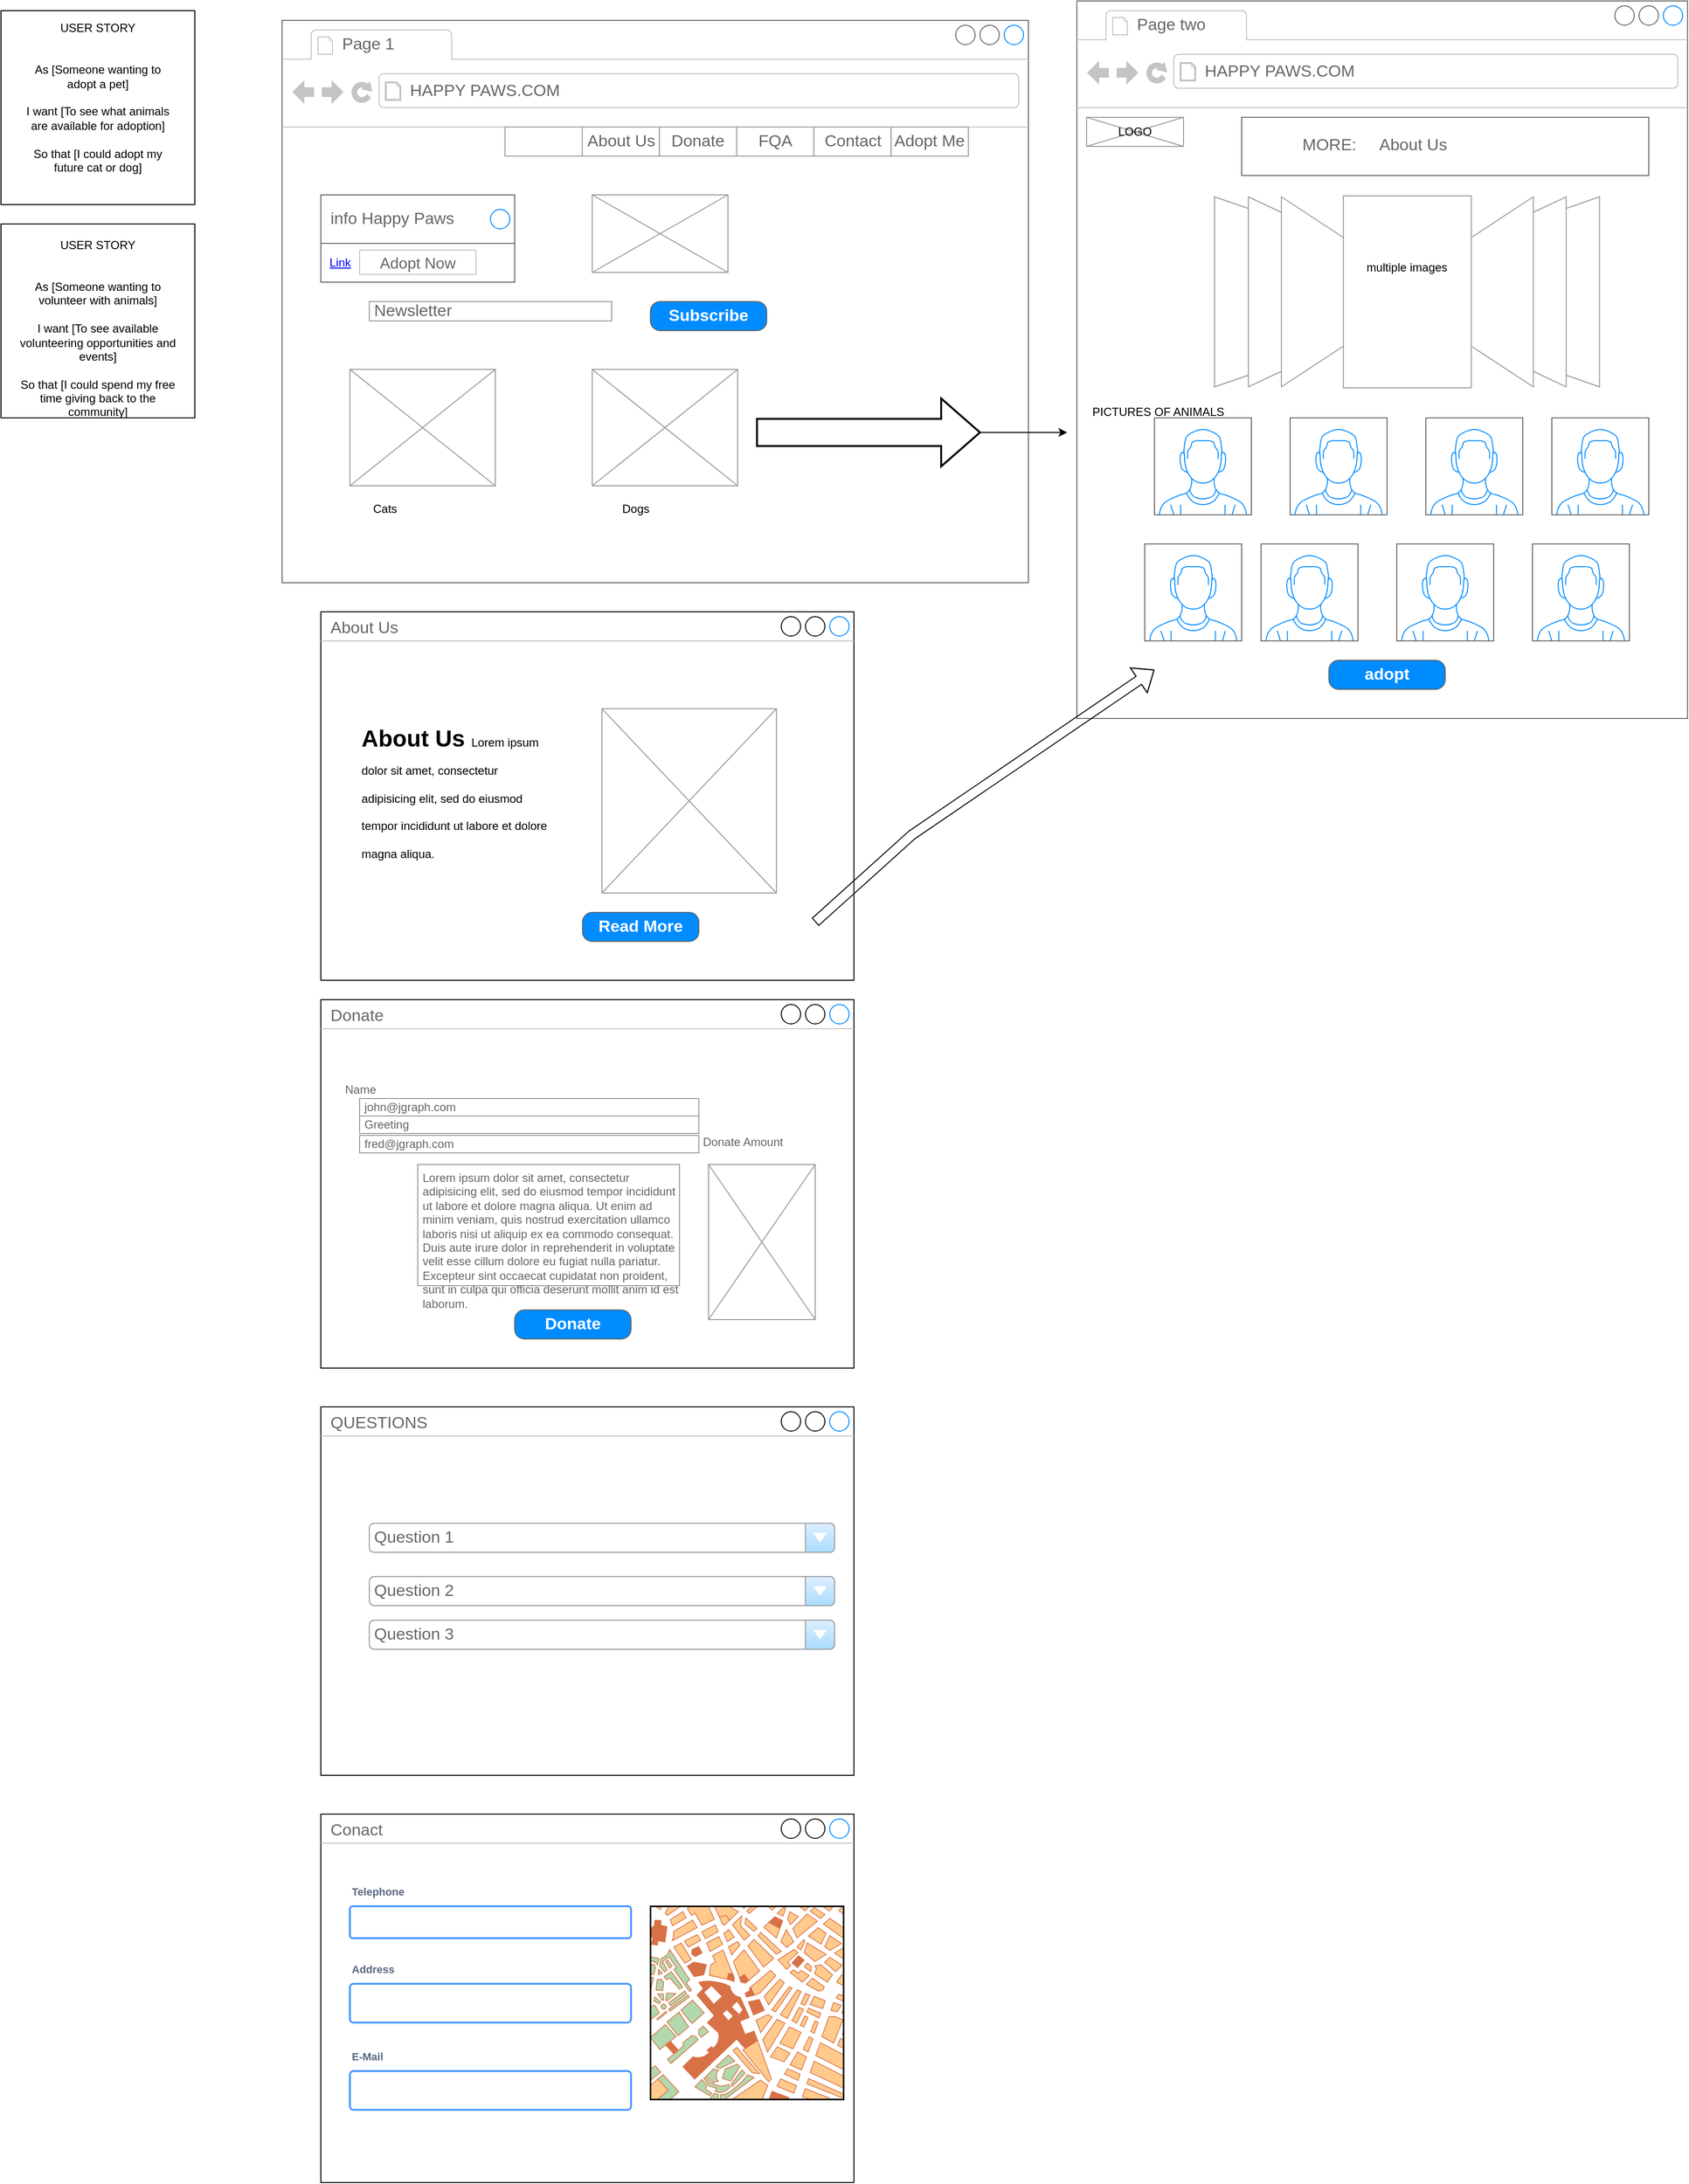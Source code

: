 <mxfile version="24.7.1" type="github">
  <diagram name="Page-1" id="H-CeVur-nIwIJ70glmqp">
    <mxGraphModel dx="4247" dy="1907" grid="1" gridSize="10" guides="1" tooltips="1" connect="1" arrows="1" fold="1" page="1" pageScale="1" pageWidth="850" pageHeight="1100" math="0" shadow="0">
      <root>
        <mxCell id="0" />
        <mxCell id="1" parent="0" />
        <mxCell id="7SDoAK0suNpCzh-hyjHh-1" value="" style="strokeWidth=1;shadow=0;dashed=0;align=center;html=1;shape=mxgraph.mockup.containers.browserWindow;rSize=0;strokeColor=#666666;strokeColor2=#008cff;strokeColor3=#c4c4c4;mainText=,;recursiveResize=0;fontFamily=Helvetica;" parent="1" vertex="1">
          <mxGeometry x="-1510" y="-180" width="630" height="740" as="geometry" />
        </mxCell>
        <mxCell id="7SDoAK0suNpCzh-hyjHh-2" value="Page two" style="strokeWidth=1;shadow=0;dashed=0;align=center;html=1;shape=mxgraph.mockup.containers.anchor;fontSize=17;fontColor=#666666;align=left;whiteSpace=wrap;" parent="7SDoAK0suNpCzh-hyjHh-1" vertex="1">
          <mxGeometry x="60" y="12" width="110" height="26" as="geometry" />
        </mxCell>
        <mxCell id="7SDoAK0suNpCzh-hyjHh-3" value="HAPPY PAWS.COM" style="strokeWidth=1;shadow=0;dashed=0;align=center;html=1;shape=mxgraph.mockup.containers.anchor;rSize=0;fontSize=17;fontColor=#666666;align=left;" parent="7SDoAK0suNpCzh-hyjHh-1" vertex="1">
          <mxGeometry x="130" y="60" width="250" height="26" as="geometry" />
        </mxCell>
        <mxCell id="7SDoAK0suNpCzh-hyjHh-16" value="" style="verticalLabelPosition=bottom;shadow=0;dashed=0;align=center;html=1;verticalAlign=top;strokeWidth=1;shape=mxgraph.mockup.graphics.simpleIcon;strokeColor=#999999;" parent="7SDoAK0suNpCzh-hyjHh-1" vertex="1">
          <mxGeometry x="10" y="120" width="100" height="30" as="geometry" />
        </mxCell>
        <mxCell id="7SDoAK0suNpCzh-hyjHh-17" value="LOGO" style="text;html=1;align=center;verticalAlign=middle;whiteSpace=wrap;rounded=0;" parent="7SDoAK0suNpCzh-hyjHh-1" vertex="1">
          <mxGeometry x="30" y="120" width="60" height="30" as="geometry" />
        </mxCell>
        <mxCell id="7SDoAK0suNpCzh-hyjHh-19" value="" style="verticalLabelPosition=bottom;shadow=0;dashed=0;align=center;html=1;verticalAlign=top;strokeWidth=1;shape=mxgraph.mockup.navigation.coverFlow;strokeColor=#999999;" parent="7SDoAK0suNpCzh-hyjHh-1" vertex="1">
          <mxGeometry x="140" y="200" width="400" height="200" as="geometry" />
        </mxCell>
        <mxCell id="7SDoAK0suNpCzh-hyjHh-22" value="multiple images" style="text;html=1;align=center;verticalAlign=middle;whiteSpace=wrap;rounded=0;" parent="7SDoAK0suNpCzh-hyjHh-1" vertex="1">
          <mxGeometry x="282.5" y="230" width="115" height="90" as="geometry" />
        </mxCell>
        <mxCell id="psdlCT42CZUNaAU6jx8q-65" value="&amp;nbsp; &amp;nbsp; &amp;nbsp; &amp;nbsp; &amp;nbsp; &amp;nbsp; MORE:&amp;nbsp; &amp;nbsp; &amp;nbsp;About Us" style="strokeWidth=1;shadow=0;dashed=0;align=center;html=1;shape=mxgraph.mockup.text.textBox;fontColor=#666666;align=left;fontSize=17;spacingLeft=4;spacingTop=-3;whiteSpace=wrap;strokeColor=#666666;mainText=" parent="7SDoAK0suNpCzh-hyjHh-1" vertex="1">
          <mxGeometry x="170" y="120" width="420" height="60" as="geometry" />
        </mxCell>
        <mxCell id="psdlCT42CZUNaAU6jx8q-69" value="" style="verticalLabelPosition=bottom;shadow=0;dashed=0;align=center;html=1;verticalAlign=top;strokeWidth=1;shape=mxgraph.mockup.containers.userMale;strokeColor=#666666;strokeColor2=#008cff;" parent="7SDoAK0suNpCzh-hyjHh-1" vertex="1">
          <mxGeometry x="80" y="430" width="100" height="100" as="geometry" />
        </mxCell>
        <mxCell id="psdlCT42CZUNaAU6jx8q-76" value="" style="verticalLabelPosition=bottom;shadow=0;dashed=0;align=center;html=1;verticalAlign=top;strokeWidth=1;shape=mxgraph.mockup.containers.userMale;strokeColor=#666666;strokeColor2=#008cff;" parent="7SDoAK0suNpCzh-hyjHh-1" vertex="1">
          <mxGeometry x="490" y="430" width="100" height="100" as="geometry" />
        </mxCell>
        <mxCell id="psdlCT42CZUNaAU6jx8q-75" value="" style="verticalLabelPosition=bottom;shadow=0;dashed=0;align=center;html=1;verticalAlign=top;strokeWidth=1;shape=mxgraph.mockup.containers.userMale;strokeColor=#666666;strokeColor2=#008cff;" parent="7SDoAK0suNpCzh-hyjHh-1" vertex="1">
          <mxGeometry x="360" y="430" width="100" height="100" as="geometry" />
        </mxCell>
        <mxCell id="psdlCT42CZUNaAU6jx8q-74" value="" style="verticalLabelPosition=bottom;shadow=0;dashed=0;align=center;html=1;verticalAlign=top;strokeWidth=1;shape=mxgraph.mockup.containers.userMale;strokeColor=#666666;strokeColor2=#008cff;" parent="7SDoAK0suNpCzh-hyjHh-1" vertex="1">
          <mxGeometry x="220" y="430" width="100" height="100" as="geometry" />
        </mxCell>
        <mxCell id="psdlCT42CZUNaAU6jx8q-73" value="" style="verticalLabelPosition=bottom;shadow=0;dashed=0;align=center;html=1;verticalAlign=top;strokeWidth=1;shape=mxgraph.mockup.containers.userMale;strokeColor=#666666;strokeColor2=#008cff;" parent="7SDoAK0suNpCzh-hyjHh-1" vertex="1">
          <mxGeometry x="470" y="560" width="100" height="100" as="geometry" />
        </mxCell>
        <mxCell id="psdlCT42CZUNaAU6jx8q-72" value="" style="verticalLabelPosition=bottom;shadow=0;dashed=0;align=center;html=1;verticalAlign=top;strokeWidth=1;shape=mxgraph.mockup.containers.userMale;strokeColor=#666666;strokeColor2=#008cff;" parent="7SDoAK0suNpCzh-hyjHh-1" vertex="1">
          <mxGeometry x="330" y="560" width="100" height="100" as="geometry" />
        </mxCell>
        <mxCell id="psdlCT42CZUNaAU6jx8q-71" value="" style="verticalLabelPosition=bottom;shadow=0;dashed=0;align=center;html=1;verticalAlign=top;strokeWidth=1;shape=mxgraph.mockup.containers.userMale;strokeColor=#666666;strokeColor2=#008cff;" parent="7SDoAK0suNpCzh-hyjHh-1" vertex="1">
          <mxGeometry x="190" y="560" width="100" height="100" as="geometry" />
        </mxCell>
        <mxCell id="psdlCT42CZUNaAU6jx8q-70" value="" style="verticalLabelPosition=bottom;shadow=0;dashed=0;align=center;html=1;verticalAlign=top;strokeWidth=1;shape=mxgraph.mockup.containers.userMale;strokeColor=#666666;strokeColor2=#008cff;" parent="7SDoAK0suNpCzh-hyjHh-1" vertex="1">
          <mxGeometry x="70" y="560" width="100" height="100" as="geometry" />
        </mxCell>
        <mxCell id="psdlCT42CZUNaAU6jx8q-77" value="PICTURES OF ANIMALS" style="text;strokeColor=none;fillColor=none;spacingLeft=4;spacingRight=4;overflow=hidden;rotatable=0;points=[[0,0.5],[1,0.5]];portConstraint=eastwest;fontSize=12;whiteSpace=wrap;html=1;" parent="7SDoAK0suNpCzh-hyjHh-1" vertex="1">
          <mxGeometry x="10" y="410" width="150" height="40" as="geometry" />
        </mxCell>
        <mxCell id="vfyOHPa1_x5kbO3Vh60z-1" value="adopt" style="strokeWidth=1;shadow=0;dashed=0;align=center;html=1;shape=mxgraph.mockup.buttons.button;strokeColor=#666666;fontColor=#ffffff;mainText=;buttonStyle=round;fontSize=17;fontStyle=1;fillColor=#008cff;whiteSpace=wrap;" vertex="1" parent="7SDoAK0suNpCzh-hyjHh-1">
          <mxGeometry x="260" y="680" width="120" height="30" as="geometry" />
        </mxCell>
        <mxCell id="psdlCT42CZUNaAU6jx8q-2" value="" style="whiteSpace=wrap;html=1;aspect=fixed;" parent="1" vertex="1">
          <mxGeometry x="-2620" y="-170" width="200" height="200" as="geometry" />
        </mxCell>
        <mxCell id="psdlCT42CZUNaAU6jx8q-3" value="USER STORY&lt;div&gt;&lt;br&gt;&lt;/div&gt;&lt;div&gt;&lt;br&gt;&lt;/div&gt;&lt;div&gt;As [Someone wanting to adopt a pet]&lt;/div&gt;&lt;div&gt;&lt;br&gt;&lt;/div&gt;&lt;div&gt;I want [To see what animals are available for adoption]&lt;/div&gt;&lt;div&gt;&lt;br&gt;&lt;/div&gt;&lt;div&gt;So that [I could adopt my future cat or dog]&lt;/div&gt;&lt;div&gt;&lt;br&gt;&lt;/div&gt;&lt;div&gt;&lt;br&gt;&lt;/div&gt;&lt;div&gt;&lt;br&gt;&lt;/div&gt;&lt;div&gt;&lt;br&gt;&lt;/div&gt;&lt;div&gt;&lt;br&gt;&lt;/div&gt;&lt;div&gt;&lt;br&gt;&lt;/div&gt;&lt;div&gt;&lt;br&gt;&lt;/div&gt;" style="text;html=1;align=center;verticalAlign=middle;whiteSpace=wrap;rounded=0;" parent="1" vertex="1">
          <mxGeometry x="-2600" y="-90" width="160" height="120" as="geometry" />
        </mxCell>
        <mxCell id="psdlCT42CZUNaAU6jx8q-6" value="" style="whiteSpace=wrap;html=1;aspect=fixed;" parent="1" vertex="1">
          <mxGeometry x="-2620" y="50" width="200" height="200" as="geometry" />
        </mxCell>
        <mxCell id="psdlCT42CZUNaAU6jx8q-7" value="USER STORY&lt;div&gt;&lt;br&gt;&lt;/div&gt;&lt;div&gt;&lt;br&gt;&lt;/div&gt;&lt;div&gt;As [Someone wanting to volunteer with animals]&lt;/div&gt;&lt;div&gt;&lt;br&gt;&lt;/div&gt;&lt;div&gt;I want [To see available volunteering opportunities and events]&lt;/div&gt;&lt;div&gt;&lt;br&gt;&lt;/div&gt;&lt;div&gt;So that [I could spend my free time giving back to the community]&lt;/div&gt;&lt;div&gt;&lt;br&gt;&lt;/div&gt;" style="text;html=1;align=center;verticalAlign=middle;whiteSpace=wrap;rounded=0;" parent="1" vertex="1">
          <mxGeometry x="-2610" y="100" width="180" height="130" as="geometry" />
        </mxCell>
        <mxCell id="psdlCT42CZUNaAU6jx8q-62" value="" style="strokeWidth=1;shadow=0;dashed=0;align=center;html=1;shape=mxgraph.mockup.containers.browserWindow;rSize=0;strokeColor=#666666;strokeColor2=#008cff;strokeColor3=#c4c4c4;mainText=,;recursiveResize=0;" parent="1" vertex="1">
          <mxGeometry x="-2330" y="-160" width="770" height="580" as="geometry" />
        </mxCell>
        <mxCell id="psdlCT42CZUNaAU6jx8q-63" value="Page 1" style="strokeWidth=1;shadow=0;dashed=0;align=center;html=1;shape=mxgraph.mockup.containers.anchor;fontSize=17;fontColor=#666666;align=left;whiteSpace=wrap;" parent="psdlCT42CZUNaAU6jx8q-62" vertex="1">
          <mxGeometry x="60" y="12" width="110" height="26" as="geometry" />
        </mxCell>
        <mxCell id="psdlCT42CZUNaAU6jx8q-64" value="HAPPY PAWS.COM" style="strokeWidth=1;shadow=0;dashed=0;align=center;html=1;shape=mxgraph.mockup.containers.anchor;rSize=0;fontSize=17;fontColor=#666666;align=left;" parent="psdlCT42CZUNaAU6jx8q-62" vertex="1">
          <mxGeometry x="130" y="60" width="250" height="26" as="geometry" />
        </mxCell>
        <mxCell id="psdlCT42CZUNaAU6jx8q-78" value="" style="strokeWidth=1;shadow=0;dashed=0;align=center;html=1;shape=mxgraph.mockup.forms.rrect;rSize=0;strokeColor=#999999;" parent="psdlCT42CZUNaAU6jx8q-62" vertex="1">
          <mxGeometry x="230" y="110" width="478" height="30" as="geometry" />
        </mxCell>
        <mxCell id="psdlCT42CZUNaAU6jx8q-80" value="About Us" style="strokeColor=inherit;fillColor=inherit;gradientColor=inherit;strokeWidth=1;shadow=0;dashed=0;align=center;html=1;shape=mxgraph.mockup.forms.rrect;rSize=0;fontSize=17;fontColor=#666666;whiteSpace=wrap;" parent="psdlCT42CZUNaAU6jx8q-78" vertex="1">
          <mxGeometry x="79.667" width="79.667" height="30" as="geometry" />
        </mxCell>
        <mxCell id="psdlCT42CZUNaAU6jx8q-81" value="Donate" style="strokeColor=inherit;fillColor=inherit;gradientColor=inherit;strokeWidth=1;shadow=0;dashed=0;align=center;html=1;shape=mxgraph.mockup.forms.rrect;rSize=0;fontSize=17;fontColor=#666666;whiteSpace=wrap;" parent="psdlCT42CZUNaAU6jx8q-78" vertex="1">
          <mxGeometry x="159.333" width="79.667" height="30" as="geometry" />
        </mxCell>
        <mxCell id="psdlCT42CZUNaAU6jx8q-82" value="FQA" style="strokeColor=inherit;fillColor=inherit;gradientColor=inherit;strokeWidth=1;shadow=0;dashed=0;align=center;html=1;shape=mxgraph.mockup.forms.rrect;rSize=0;fontSize=17;fontColor=#666666;whiteSpace=wrap;" parent="psdlCT42CZUNaAU6jx8q-78" vertex="1">
          <mxGeometry x="239.0" width="79.667" height="30" as="geometry" />
        </mxCell>
        <mxCell id="psdlCT42CZUNaAU6jx8q-83" value="Contact" style="strokeColor=inherit;fillColor=inherit;gradientColor=inherit;strokeWidth=1;shadow=0;dashed=0;align=center;html=1;shape=mxgraph.mockup.forms.rrect;rSize=0;fontSize=17;fontColor=#666666;whiteSpace=wrap;" parent="psdlCT42CZUNaAU6jx8q-78" vertex="1">
          <mxGeometry x="318.667" width="79.667" height="30" as="geometry" />
        </mxCell>
        <mxCell id="psdlCT42CZUNaAU6jx8q-84" value="Adopt Me" style="strokeColor=inherit;fillColor=inherit;gradientColor=inherit;strokeWidth=1;shadow=0;dashed=0;align=center;html=1;shape=mxgraph.mockup.forms.rrect;rSize=0;fontSize=17;fontColor=#666666;whiteSpace=wrap;" parent="psdlCT42CZUNaAU6jx8q-78" vertex="1">
          <mxGeometry x="398.333" width="79.667" height="30" as="geometry" />
        </mxCell>
        <mxCell id="psdlCT42CZUNaAU6jx8q-85" value="" style="strokeWidth=1;shadow=0;dashed=0;align=center;html=1;shape=mxgraph.mockup.containers.rrect;rSize=0;strokeColor=#666666;fontColor=#666666;fontSize=17;verticalAlign=top;whiteSpace=wrap;fillColor=#ffffff;spacingTop=32;" parent="psdlCT42CZUNaAU6jx8q-62" vertex="1">
          <mxGeometry x="40" y="180" width="200" height="90" as="geometry" />
        </mxCell>
        <mxCell id="psdlCT42CZUNaAU6jx8q-86" value="info Happy Paws" style="strokeWidth=1;shadow=0;dashed=0;align=center;html=1;shape=mxgraph.mockup.containers.rrect;rSize=0;fontSize=17;fontColor=#666666;strokeColor=#666666;align=left;spacingLeft=8;fillColor=#ffffff;resizeWidth=1;whiteSpace=wrap;" parent="psdlCT42CZUNaAU6jx8q-85" vertex="1">
          <mxGeometry width="200" height="50" relative="1" as="geometry" />
        </mxCell>
        <mxCell id="psdlCT42CZUNaAU6jx8q-87" value="" style="shape=ellipse;strokeColor=#008cff;resizable=0;fillColor=none;html=1;" parent="psdlCT42CZUNaAU6jx8q-86" vertex="1">
          <mxGeometry x="1" y="0.5" width="20" height="20" relative="1" as="geometry">
            <mxPoint x="-25" y="-10" as="offset" />
          </mxGeometry>
        </mxCell>
        <mxCell id="psdlCT42CZUNaAU6jx8q-88" value="Adopt Now" style="strokeWidth=1;shadow=0;dashed=0;align=center;html=1;shape=mxgraph.mockup.containers.rrect;rSize=0;fontSize=16;fontColor=#666666;strokeColor=#c4c4c4;resizable=0;whiteSpace=wrap;fillColor=#ffffff;" parent="psdlCT42CZUNaAU6jx8q-85" vertex="1">
          <mxGeometry x="0.5" y="1" width="120" height="25" relative="1" as="geometry">
            <mxPoint x="-60" y="-33" as="offset" />
          </mxGeometry>
        </mxCell>
        <UserObject label="Link" link="https://www.draw.io" id="psdlCT42CZUNaAU6jx8q-91">
          <mxCell style="text;html=1;strokeColor=none;fillColor=none;whiteSpace=wrap;align=center;verticalAlign=middle;fontColor=#0000EE;fontStyle=4;" parent="psdlCT42CZUNaAU6jx8q-85" vertex="1">
            <mxGeometry x="-10" y="50" width="60" height="40" as="geometry" />
          </mxCell>
        </UserObject>
        <mxCell id="psdlCT42CZUNaAU6jx8q-89" value="" style="verticalLabelPosition=bottom;shadow=0;dashed=0;align=center;html=1;verticalAlign=top;strokeWidth=1;shape=mxgraph.mockup.graphics.simpleIcon;strokeColor=#999999;" parent="psdlCT42CZUNaAU6jx8q-62" vertex="1">
          <mxGeometry x="320" y="180" width="140" height="80" as="geometry" />
        </mxCell>
        <mxCell id="psdlCT42CZUNaAU6jx8q-93" value="Newsletter" style="strokeWidth=1;shadow=0;dashed=0;align=center;html=1;shape=mxgraph.mockup.forms.pwField;strokeColor=#999999;mainText=;align=left;fontColor=#666666;fontSize=17;spacingLeft=3;" parent="psdlCT42CZUNaAU6jx8q-62" vertex="1">
          <mxGeometry x="90" y="290" width="250" height="20" as="geometry" />
        </mxCell>
        <mxCell id="psdlCT42CZUNaAU6jx8q-96" value="" style="verticalLabelPosition=bottom;shadow=0;dashed=0;align=center;html=1;verticalAlign=top;strokeWidth=1;shape=mxgraph.mockup.graphics.simpleIcon;strokeColor=#999999;" parent="psdlCT42CZUNaAU6jx8q-62" vertex="1">
          <mxGeometry x="70" y="360" width="150" height="120" as="geometry" />
        </mxCell>
        <mxCell id="psdlCT42CZUNaAU6jx8q-97" value="" style="verticalLabelPosition=bottom;shadow=0;dashed=0;align=center;html=1;verticalAlign=top;strokeWidth=1;shape=mxgraph.mockup.graphics.simpleIcon;strokeColor=#999999;" parent="psdlCT42CZUNaAU6jx8q-62" vertex="1">
          <mxGeometry x="320" y="360" width="150" height="120" as="geometry" />
        </mxCell>
        <mxCell id="psdlCT42CZUNaAU6jx8q-99" value="Dogs" style="text;strokeColor=none;fillColor=none;spacingLeft=4;spacingRight=4;overflow=hidden;rotatable=0;points=[[0,0.5],[1,0.5]];portConstraint=eastwest;fontSize=12;whiteSpace=wrap;html=1;" parent="psdlCT42CZUNaAU6jx8q-62" vertex="1">
          <mxGeometry x="345" y="490" width="115" height="30" as="geometry" />
        </mxCell>
        <mxCell id="psdlCT42CZUNaAU6jx8q-98" value="Cats" style="text;strokeColor=none;fillColor=none;spacingLeft=4;spacingRight=4;overflow=hidden;rotatable=0;points=[[0,0.5],[1,0.5]];portConstraint=eastwest;fontSize=12;whiteSpace=wrap;html=1;" parent="psdlCT42CZUNaAU6jx8q-62" vertex="1">
          <mxGeometry x="87.5" y="490" width="115" height="30" as="geometry" />
        </mxCell>
        <mxCell id="psdlCT42CZUNaAU6jx8q-103" style="edgeStyle=orthogonalEdgeStyle;rounded=0;orthogonalLoop=1;jettySize=auto;html=1;exitX=1;exitY=0.5;exitDx=0;exitDy=0;exitPerimeter=0;" parent="psdlCT42CZUNaAU6jx8q-62" source="psdlCT42CZUNaAU6jx8q-102" edge="1">
          <mxGeometry relative="1" as="geometry">
            <mxPoint x="810" y="425" as="targetPoint" />
          </mxGeometry>
        </mxCell>
        <mxCell id="psdlCT42CZUNaAU6jx8q-102" value="" style="verticalLabelPosition=bottom;verticalAlign=top;html=1;strokeWidth=2;shape=mxgraph.arrows2.arrow;dy=0.6;dx=40;notch=0;" parent="psdlCT42CZUNaAU6jx8q-62" vertex="1">
          <mxGeometry x="490" y="390" width="230" height="70" as="geometry" />
        </mxCell>
        <mxCell id="psdlCT42CZUNaAU6jx8q-142" value="Subscribe" style="strokeWidth=1;shadow=0;dashed=0;align=center;html=1;shape=mxgraph.mockup.buttons.button;strokeColor=#666666;fontColor=#ffffff;mainText=;buttonStyle=round;fontSize=17;fontStyle=1;fillColor=#008cff;whiteSpace=wrap;" parent="psdlCT42CZUNaAU6jx8q-62" vertex="1">
          <mxGeometry x="380" y="290" width="120" height="30" as="geometry" />
        </mxCell>
        <mxCell id="psdlCT42CZUNaAU6jx8q-104" value="About Us" style="strokeWidth=1;shadow=0;dashed=0;align=center;html=1;shape=mxgraph.mockup.containers.window;align=left;verticalAlign=top;spacingLeft=8;strokeColor2=#008cff;strokeColor3=#c4c4c4;fontColor=#666666;mainText=;fontSize=17;labelBackgroundColor=none;whiteSpace=wrap;" parent="1" vertex="1">
          <mxGeometry x="-2290" y="450" width="550" height="380" as="geometry" />
        </mxCell>
        <mxCell id="psdlCT42CZUNaAU6jx8q-105" value="" style="verticalLabelPosition=bottom;shadow=0;dashed=0;align=center;html=1;verticalAlign=top;strokeWidth=1;shape=mxgraph.mockup.graphics.simpleIcon;strokeColor=#999999;" parent="1" vertex="1">
          <mxGeometry x="-2000" y="550" width="180" height="190" as="geometry" />
        </mxCell>
        <mxCell id="psdlCT42CZUNaAU6jx8q-106" value="&lt;h1 style=&quot;margin-top: 0px;&quot;&gt;&lt;span style=&quot;background-color: initial;&quot;&gt;About Us&amp;nbsp;&lt;/span&gt;&lt;span style=&quot;background-color: initial; font-size: 12px; font-weight: normal;&quot;&gt;Lorem ipsum dolor sit amet, consectetur adipisicing elit, sed do eiusmod tempor incididunt ut labore et dolore magna aliqua.&lt;/span&gt;&lt;br&gt;&lt;/h1&gt;" style="text;html=1;whiteSpace=wrap;overflow=hidden;rounded=0;" parent="1" vertex="1">
          <mxGeometry x="-2250" y="560" width="200" height="200" as="geometry" />
        </mxCell>
        <mxCell id="psdlCT42CZUNaAU6jx8q-109" value="" style="shape=flexArrow;endArrow=classic;html=1;rounded=0;entryX=0.127;entryY=0.932;entryDx=0;entryDy=0;entryPerimeter=0;" parent="1" target="7SDoAK0suNpCzh-hyjHh-1" edge="1">
          <mxGeometry width="50" height="50" relative="1" as="geometry">
            <mxPoint x="-1780" y="770" as="sourcePoint" />
            <mxPoint x="-1590" y="600" as="targetPoint" />
            <Array as="points">
              <mxPoint x="-1680" y="680" />
            </Array>
          </mxGeometry>
        </mxCell>
        <mxCell id="psdlCT42CZUNaAU6jx8q-111" value="Donate" style="strokeWidth=1;shadow=0;dashed=0;align=center;html=1;shape=mxgraph.mockup.containers.window;align=left;verticalAlign=top;spacingLeft=8;strokeColor2=#008cff;strokeColor3=#c4c4c4;fontColor=#666666;mainText=;fontSize=17;labelBackgroundColor=none;whiteSpace=wrap;" parent="1" vertex="1">
          <mxGeometry x="-2290" y="850" width="550" height="380" as="geometry" />
        </mxCell>
        <mxCell id="psdlCT42CZUNaAU6jx8q-123" value="Donate Amount" style="strokeWidth=1;shadow=0;dashed=0;align=center;html=1;shape=mxgraph.mockup.forms.anchor;align=right;spacingRight=2;fontColor=#666666;" parent="1" vertex="1">
          <mxGeometry x="-1860" y="988" width="50" height="18" as="geometry" />
        </mxCell>
        <mxCell id="psdlCT42CZUNaAU6jx8q-124" value="john@jgraph.com" style="strokeWidth=1;shadow=0;dashed=0;align=center;html=1;shape=mxgraph.mockup.forms.rrect;fillColor=#ffffff;rSize=0;fontColor=#666666;align=left;spacingLeft=3;strokeColor=#999999;" parent="1" vertex="1">
          <mxGeometry x="-2250" y="952" width="350" height="18" as="geometry" />
        </mxCell>
        <mxCell id="psdlCT42CZUNaAU6jx8q-125" value="Name" style="strokeWidth=1;shadow=0;dashed=0;align=center;html=1;shape=mxgraph.mockup.forms.anchor;align=right;spacingRight=2;fontColor=#666666;" parent="1" vertex="1">
          <mxGeometry x="-2280" y="934" width="50" height="18" as="geometry" />
        </mxCell>
        <mxCell id="psdlCT42CZUNaAU6jx8q-126" value="Greeting" style="strokeWidth=1;shadow=0;dashed=0;align=center;html=1;shape=mxgraph.mockup.forms.rrect;fillColor=#ffffff;rSize=0;fontColor=#666666;align=left;spacingLeft=3;strokeColor=#999999;" parent="1" vertex="1">
          <mxGeometry x="-2250" y="970" width="350" height="18" as="geometry" />
        </mxCell>
        <mxCell id="psdlCT42CZUNaAU6jx8q-128" value="fred@jgraph.com" style="strokeWidth=1;shadow=0;dashed=0;align=center;html=1;shape=mxgraph.mockup.forms.rrect;fillColor=#ffffff;rSize=0;fontColor=#666666;align=left;spacingLeft=3;strokeColor=#999999;" parent="1" vertex="1">
          <mxGeometry x="-2250" y="990" width="350" height="18" as="geometry" />
        </mxCell>
        <mxCell id="psdlCT42CZUNaAU6jx8q-133" value="Lorem ipsum dolor sit amet, consectetur adipisicing elit, sed do eiusmod tempor incididunt ut labore et dolore magna aliqua. Ut enim ad minim veniam, quis nostrud exercitation ullamco laboris nisi ut aliquip ex ea commodo consequat. Duis aute irure dolor in reprehenderit in voluptate velit esse cillum dolore eu fugiat nulla pariatur. Excepteur sint occaecat cupidatat non proident, sunt in culpa qui officia deserunt mollit anim id est laborum." style="strokeWidth=1;shadow=0;dashed=0;align=center;html=1;shape=mxgraph.mockup.forms.rrect;fillColor=#ffffff;rSize=0;fontColor=#666666;align=left;spacingLeft=3;strokeColor=#999999;verticalAlign=top;whiteSpace=wrap;" parent="1" vertex="1">
          <mxGeometry x="-2190" y="1020" width="270" height="125" as="geometry" />
        </mxCell>
        <mxCell id="psdlCT42CZUNaAU6jx8q-134" value="" style="verticalLabelPosition=bottom;shadow=0;dashed=0;align=center;html=1;verticalAlign=top;strokeWidth=1;shape=mxgraph.mockup.graphics.simpleIcon;strokeColor=#999999;" parent="1" vertex="1">
          <mxGeometry x="-1890" y="1020" width="110" height="160" as="geometry" />
        </mxCell>
        <mxCell id="psdlCT42CZUNaAU6jx8q-135" value="QUESTIONS" style="strokeWidth=1;shadow=0;dashed=0;align=center;html=1;shape=mxgraph.mockup.containers.window;align=left;verticalAlign=top;spacingLeft=8;strokeColor2=#008cff;strokeColor3=#c4c4c4;fontColor=#666666;mainText=;fontSize=17;labelBackgroundColor=none;whiteSpace=wrap;" parent="1" vertex="1">
          <mxGeometry x="-2290" y="1270" width="550" height="380" as="geometry" />
        </mxCell>
        <mxCell id="psdlCT42CZUNaAU6jx8q-136" value="Question 1" style="strokeWidth=1;shadow=0;dashed=0;align=center;html=1;shape=mxgraph.mockup.forms.comboBox;strokeColor=#999999;fillColor=#ddeeff;align=left;fillColor2=#aaddff;mainText=;fontColor=#666666;fontSize=17;spacingLeft=3;" parent="1" vertex="1">
          <mxGeometry x="-2240" y="1390" width="480" height="30" as="geometry" />
        </mxCell>
        <mxCell id="psdlCT42CZUNaAU6jx8q-137" value="Question 3" style="strokeWidth=1;shadow=0;dashed=0;align=center;html=1;shape=mxgraph.mockup.forms.comboBox;strokeColor=#999999;fillColor=#ddeeff;align=left;fillColor2=#aaddff;mainText=;fontColor=#666666;fontSize=17;spacingLeft=3;" parent="1" vertex="1">
          <mxGeometry x="-2240" y="1490" width="480" height="30" as="geometry" />
        </mxCell>
        <mxCell id="psdlCT42CZUNaAU6jx8q-138" value="Question 2" style="strokeWidth=1;shadow=0;dashed=0;align=center;html=1;shape=mxgraph.mockup.forms.comboBox;strokeColor=#999999;fillColor=#ddeeff;align=left;fillColor2=#aaddff;mainText=;fontColor=#666666;fontSize=17;spacingLeft=3;" parent="1" vertex="1">
          <mxGeometry x="-2240" y="1445" width="480" height="30" as="geometry" />
        </mxCell>
        <mxCell id="psdlCT42CZUNaAU6jx8q-139" value="Conact" style="strokeWidth=1;shadow=0;dashed=0;align=center;html=1;shape=mxgraph.mockup.containers.window;align=left;verticalAlign=top;spacingLeft=8;strokeColor2=#008cff;strokeColor3=#c4c4c4;fontColor=#666666;mainText=;fontSize=17;labelBackgroundColor=none;whiteSpace=wrap;" parent="1" vertex="1">
          <mxGeometry x="-2290" y="1690" width="550" height="380" as="geometry" />
        </mxCell>
        <mxCell id="psdlCT42CZUNaAU6jx8q-140" value="Donate" style="strokeWidth=1;shadow=0;dashed=0;align=center;html=1;shape=mxgraph.mockup.buttons.button;strokeColor=#666666;fontColor=#ffffff;mainText=;buttonStyle=round;fontSize=17;fontStyle=1;fillColor=#008cff;whiteSpace=wrap;" parent="1" vertex="1">
          <mxGeometry x="-2090" y="1170" width="120" height="30" as="geometry" />
        </mxCell>
        <mxCell id="psdlCT42CZUNaAU6jx8q-141" value="Read More" style="strokeWidth=1;shadow=0;dashed=0;align=center;html=1;shape=mxgraph.mockup.buttons.button;strokeColor=#666666;fontColor=#ffffff;mainText=;buttonStyle=round;fontSize=17;fontStyle=1;fillColor=#008cff;whiteSpace=wrap;" parent="1" vertex="1">
          <mxGeometry x="-2020" y="760" width="120" height="30" as="geometry" />
        </mxCell>
        <mxCell id="psdlCT42CZUNaAU6jx8q-148" value="Telephone" style="fillColor=none;strokeColor=none;html=1;fontSize=11;fontStyle=0;align=left;fontColor=#596780;fontStyle=1;fontSize=11" parent="1" vertex="1">
          <mxGeometry x="-2260" y="1760" width="240" height="20" as="geometry" />
        </mxCell>
        <mxCell id="psdlCT42CZUNaAU6jx8q-149" value="" style="rounded=1;arcSize=9;align=left;spacingLeft=5;strokeColor=#4C9AFF;html=1;strokeWidth=2;fontSize=12" parent="1" vertex="1">
          <mxGeometry x="-2260" y="1785" width="290" height="33" as="geometry" />
        </mxCell>
        <mxCell id="psdlCT42CZUNaAU6jx8q-150" value="Address" style="fillColor=none;strokeColor=none;html=1;fontSize=11;fontStyle=0;align=left;fontColor=#596780;fontStyle=1;fontSize=11" parent="1" vertex="1">
          <mxGeometry x="-2260" y="1840" width="240" height="20" as="geometry" />
        </mxCell>
        <mxCell id="psdlCT42CZUNaAU6jx8q-151" value="" style="rounded=1;arcSize=9;align=left;spacingLeft=5;strokeColor=#4C9AFF;html=1;strokeWidth=2;fontSize=12" parent="1" vertex="1">
          <mxGeometry x="-2260" y="1865" width="290" height="40" as="geometry" />
        </mxCell>
        <mxCell id="psdlCT42CZUNaAU6jx8q-153" value="E-Mail" style="fillColor=none;strokeColor=none;html=1;fontSize=11;fontStyle=0;align=left;fontColor=#596780;fontStyle=1;fontSize=11" parent="1" vertex="1">
          <mxGeometry x="-2260" y="1930" width="240" height="20" as="geometry" />
        </mxCell>
        <mxCell id="psdlCT42CZUNaAU6jx8q-154" value="" style="rounded=1;arcSize=9;align=left;spacingLeft=5;strokeColor=#4C9AFF;html=1;strokeWidth=2;fontSize=12" parent="1" vertex="1">
          <mxGeometry x="-2260" y="1955" width="290" height="40" as="geometry" />
        </mxCell>
        <mxCell id="psdlCT42CZUNaAU6jx8q-155" value="" style="verticalLabelPosition=bottom;shadow=0;dashed=0;align=center;html=1;verticalAlign=top;strokeWidth=1;shape=mxgraph.mockup.misc.map;" parent="1" vertex="1">
          <mxGeometry x="-1950" y="1785" width="200" height="200" as="geometry" />
        </mxCell>
      </root>
    </mxGraphModel>
  </diagram>
</mxfile>
